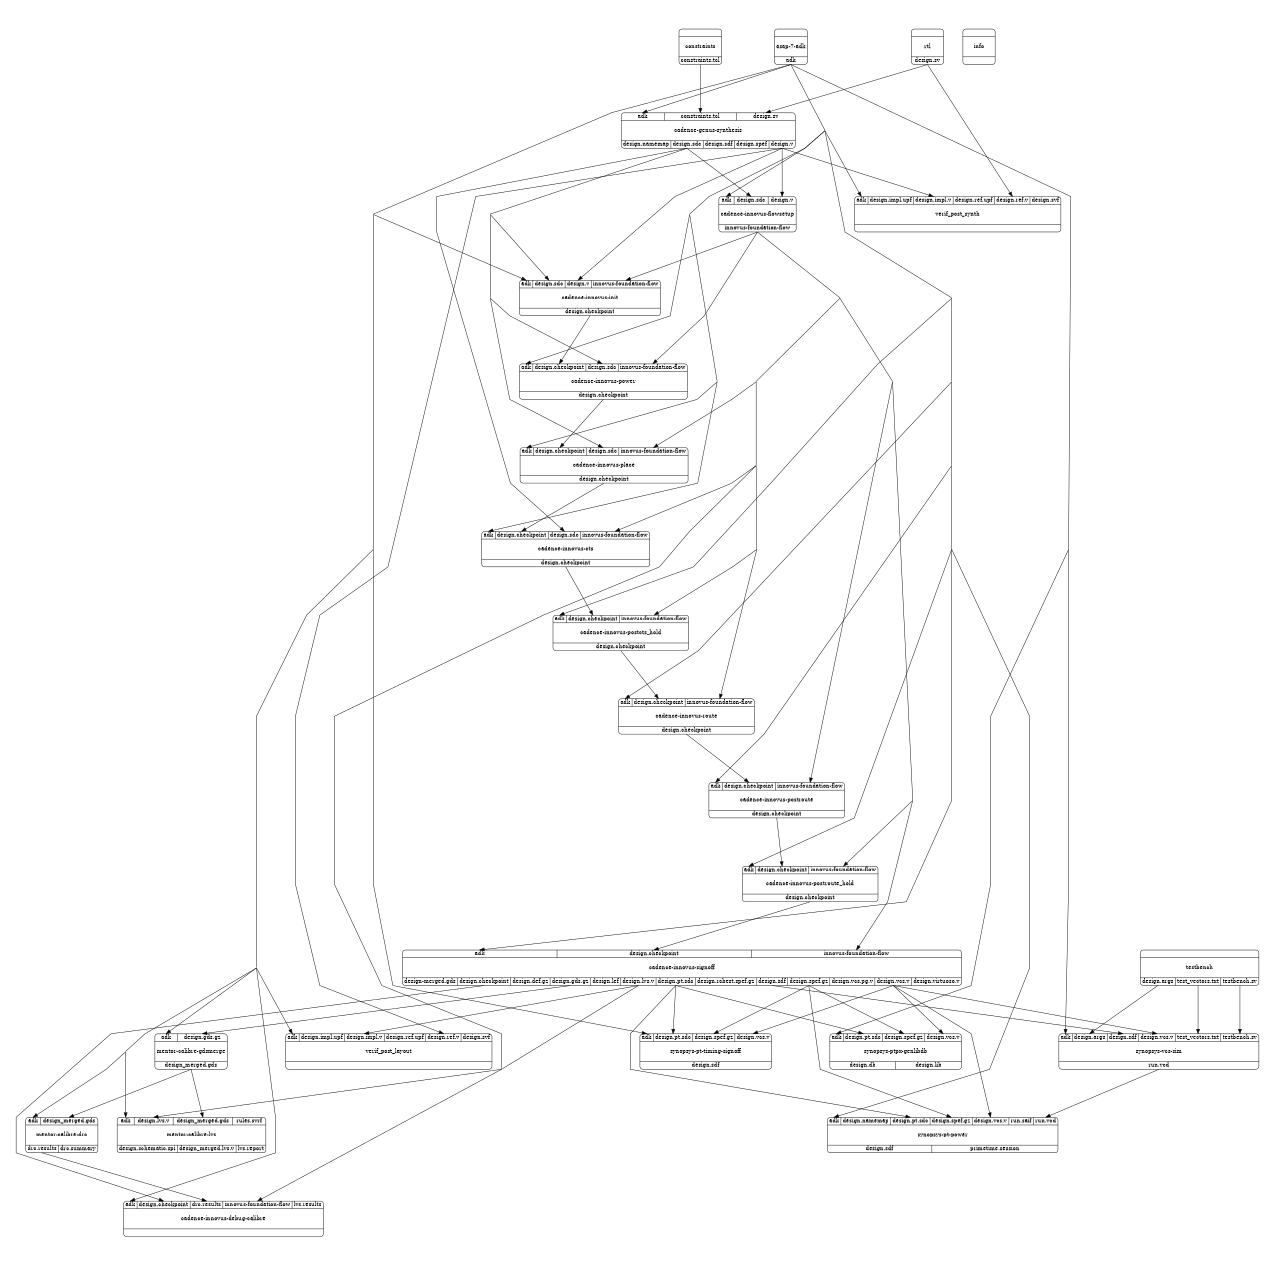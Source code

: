 digraph {
label="";
labelloc="t";
fontsize=60;
size="8.5;11";
ratio="fill";
margin=0;
pad=1;
rankdir="TB";
concentrate=true;
splines=polyline;
center=true;
nodesep=1.2;
ranksep=0.8;
asap_7_adk [ fontsize=24, width=2, penwidth=2, shape=Mrecord, label="{ {  } | \nasap-7-adk\n\n | { <o_adk> adk } }", color=black ];
cadence_genus_synthesis [ fontsize=24, width=2, penwidth=2, shape=Mrecord, label="{ { <i_adk> adk | <i_constraints_tcl> constraints.tcl | <i_design_sv> design.sv } | \ncadence-genus-synthesis\n\n | { <o_design_namemap> design.namemap | <o_design_sdc> design.sdc | <o_design_sdf> design.sdf | <o_design_spef> design.spef | <o_design_v> design.v } }", color=black ];
cadence_innovus_cts [ fontsize=24, width=2, penwidth=2, shape=Mrecord, label="{ { <i_adk> adk | <i_design_checkpoint> design.checkpoint | <i_design_sdc> design.sdc | <i_innovus_foundation_flow> innovus-foundation-flow } | \ncadence-innovus-cts\n\n | { <o_design_checkpoint> design.checkpoint } }", color=black ];
cadence_innovus_debug_calibre [ fontsize=24, width=2, penwidth=2, shape=Mrecord, label="{ { <i_adk> adk | <i_design_checkpoint> design.checkpoint | <i_drc_results> drc.results | <i_innovus_foundation_flow> innovus-foundation-flow | <i_lvs_results> lvs.results } | \ncadence-innovus-debug-calibre\n\n | {  } }", color=black ];
cadence_innovus_flowsetup [ fontsize=24, width=2, penwidth=2, shape=Mrecord, label="{ { <i_adk> adk | <i_design_sdc> design.sdc | <i_design_v> design.v } | \ncadence-innovus-flowsetup\n\n | { <o_innovus_foundation_flow> innovus-foundation-flow } }", color=black ];
cadence_innovus_init [ fontsize=24, width=2, penwidth=2, shape=Mrecord, label="{ { <i_adk> adk | <i_design_sdc> design.sdc | <i_design_v> design.v | <i_innovus_foundation_flow> innovus-foundation-flow } | \ncadence-innovus-init\n\n | { <o_design_checkpoint> design.checkpoint } }", color=black ];
cadence_innovus_place [ fontsize=24, width=2, penwidth=2, shape=Mrecord, label="{ { <i_adk> adk | <i_design_checkpoint> design.checkpoint | <i_design_sdc> design.sdc | <i_innovus_foundation_flow> innovus-foundation-flow } | \ncadence-innovus-place\n\n | { <o_design_checkpoint> design.checkpoint } }", color=black ];
cadence_innovus_postcts_hold [ fontsize=24, width=2, penwidth=2, shape=Mrecord, label="{ { <i_adk> adk | <i_design_checkpoint> design.checkpoint | <i_innovus_foundation_flow> innovus-foundation-flow } | \ncadence-innovus-postcts_hold\n\n | { <o_design_checkpoint> design.checkpoint } }", color=black ];
cadence_innovus_postroute [ fontsize=24, width=2, penwidth=2, shape=Mrecord, label="{ { <i_adk> adk | <i_design_checkpoint> design.checkpoint | <i_innovus_foundation_flow> innovus-foundation-flow } | \ncadence-innovus-postroute\n\n | { <o_design_checkpoint> design.checkpoint } }", color=black ];
cadence_innovus_postroute_hold [ fontsize=24, width=2, penwidth=2, shape=Mrecord, label="{ { <i_adk> adk | <i_design_checkpoint> design.checkpoint | <i_innovus_foundation_flow> innovus-foundation-flow } | \ncadence-innovus-postroute_hold\n\n | { <o_design_checkpoint> design.checkpoint } }", color=black ];
cadence_innovus_power [ fontsize=24, width=2, penwidth=2, shape=Mrecord, label="{ { <i_adk> adk | <i_design_checkpoint> design.checkpoint | <i_design_sdc> design.sdc | <i_innovus_foundation_flow> innovus-foundation-flow } | \ncadence-innovus-power\n\n | { <o_design_checkpoint> design.checkpoint } }", color=black ];
cadence_innovus_route [ fontsize=24, width=2, penwidth=2, shape=Mrecord, label="{ { <i_adk> adk | <i_design_checkpoint> design.checkpoint | <i_innovus_foundation_flow> innovus-foundation-flow } | \ncadence-innovus-route\n\n | { <o_design_checkpoint> design.checkpoint } }", color=black ];
cadence_innovus_signoff [ fontsize=24, width=2, penwidth=2, shape=Mrecord, label="{ { <i_adk> adk | <i_design_checkpoint> design.checkpoint | <i_innovus_foundation_flow> innovus-foundation-flow } | \ncadence-innovus-signoff\n\n | { <o_design_merged_gds> design-merged.gds | <o_design_checkpoint> design.checkpoint | <o_design_def_gz> design.def.gz | <o_design_gds_gz> design.gds.gz | <o_design_lef> design.lef | <o_design_lvs_v> design.lvs.v | <o_design_pt_sdc> design.pt.sdc | <o_design_rcbest_spef_gz> design.rcbest.spef.gz | <o_design_sdf> design.sdf | <o_design_spef_gz> design.spef.gz | <o_design_vcs_pg_v> design.vcs.pg.v | <o_design_vcs_v> design.vcs.v | <o_design_virtuoso_v> design.virtuoso.v } }", color=black ];
constraints [ fontsize=24, width=2, penwidth=2, shape=Mrecord, label="{ {  } | \nconstraints\n\n | { <o_constraints_tcl> constraints.tcl } }", color=black ];
info [ fontsize=24, width=2, penwidth=2, shape=Mrecord, label="{ {  } | \ninfo\n\n | {  } }", color=black ];
mentor_calibre_drc [ fontsize=24, width=2, penwidth=2, shape=Mrecord, label="{ { <i_adk> adk | <i_design_merged_gds> design_merged.gds } | \nmentor-calibre-drc\n\n | { <o_drc_results> drc.results | <o_drc_summary> drc.summary } }", color=black ];
mentor_calibre_gdsmerge [ fontsize=24, width=2, penwidth=2, shape=Mrecord, label="{ { <i_adk> adk | <i_design_gds_gz> design.gds.gz } | \nmentor-calibre-gdsmerge\n\n | { <o_design_merged_gds> design_merged.gds } }", color=black ];
mentor_calibre_lvs [ fontsize=24, width=2, penwidth=2, shape=Mrecord, label="{ { <i_adk> adk | <i_design_lvs_v> design.lvs.v | <i_design_merged_gds> design_merged.gds | <i_rules_svrf> rules.svrf } | \nmentor-calibre-lvs\n\n | { <o_design_schematic_spi> design.schematic.spi | <o_design_merged_lvs_v> design_merged.lvs.v | <o_lvs_report> lvs.report } }", color=black ];
rtl [ fontsize=24, width=2, penwidth=2, shape=Mrecord, label="{ {  } | \nrtl\n\n | { <o_design_sv> design.sv } }", color=black ];
synopsys_pt_power [ fontsize=24, width=2, penwidth=2, shape=Mrecord, label="{ { <i_adk> adk | <i_design_namemap> design.namemap | <i_design_pt_sdc> design.pt.sdc | <i_design_spef_gz> design.spef.gz | <i_design_vcs_v> design.vcs.v | <i_run_saif> run.saif | <i_run_vcd> run.vcd } | \nsynopsys-pt-power\n\n | { <o_design_sdf> design.sdf | <o_primetime_session> primetime.session } }", color=black ];
synopsys_pt_timing_signoff [ fontsize=24, width=2, penwidth=2, shape=Mrecord, label="{ { <i_adk> adk | <i_design_pt_sdc> design.pt.sdc | <i_design_spef_gz> design.spef.gz | <i_design_vcs_v> design.vcs.v } | \nsynopsys-pt-timing-signoff\n\n | { <o_design_sdf> design.sdf } }", color=black ];
synopsys_ptpx_genlibdb [ fontsize=24, width=2, penwidth=2, shape=Mrecord, label="{ { <i_adk> adk | <i_design_pt_sdc> design.pt.sdc | <i_design_spef_gz> design.spef.gz | <i_design_vcs_v> design.vcs.v } | \nsynopsys-ptpx-genlibdb\n\n | { <o_design_db> design.db | <o_design_lib> design.lib } }", color=black ];
synopsys_vcs_sim [ fontsize=24, width=2, penwidth=2, shape=Mrecord, label="{ { <i_adk> adk | <i_design_args> design.args | <i_design_sdf> design.sdf | <i_design_vcs_v> design.vcs.v | <i_test_vectors_txt> test_vectors.txt | <i_testbench_sv> testbench.sv } | \nsynopsys-vcs-sim\n\n | { <o_run_vcd> run.vcd } }", color=black ];
testbench [ fontsize=24, width=2, penwidth=2, shape=Mrecord, label="{ {  } | \ntestbench\n\n | { <o_design_args> design.args | <o_test_vectors_txt> test_vectors.txt | <o_testbench_sv> testbench.sv } }", color=black ];
verif_post_layout [ fontsize=24, width=2, penwidth=2, shape=Mrecord, label="{ { <i_adk> adk | <i_design_impl_upf> design.impl.upf | <i_design_impl_v> design.impl.v | <i_design_ref_upf> design.ref.upf | <i_design_ref_v> design.ref.v | <i_design_svf> design.svf } | \nverif_post_layout\n\n | {  } }", color=black ];
verif_post_synth [ fontsize=24, width=2, penwidth=2, shape=Mrecord, label="{ { <i_adk> adk | <i_design_impl_upf> design.impl.upf | <i_design_impl_v> design.impl.v | <i_design_ref_upf> design.ref.upf | <i_design_ref_v> design.ref.v | <i_design_svf> design.svf } | \nverif_post_synth\n\n | {  } }", color=black ];
asap_7_adk:o_adk:s -> cadence_genus_synthesis:i_adk:n [ arrowsize=2, penwidth=2 ];
constraints:o_constraints_tcl:s -> cadence_genus_synthesis:i_constraints_tcl:n [ arrowsize=2, penwidth=2 ];
rtl:o_design_sv:s -> cadence_genus_synthesis:i_design_sv:n [ arrowsize=2, penwidth=2 ];
asap_7_adk:o_adk:s -> cadence_innovus_cts:i_adk:n [ arrowsize=2, penwidth=2 ];
cadence_innovus_place:o_design_checkpoint:s -> cadence_innovus_cts:i_design_checkpoint:n [ arrowsize=2, penwidth=2 ];
cadence_genus_synthesis:o_design_sdc:s -> cadence_innovus_cts:i_design_sdc:n [ arrowsize=2, penwidth=2 ];
cadence_innovus_flowsetup:o_innovus_foundation_flow:s -> cadence_innovus_cts:i_innovus_foundation_flow:n [ arrowsize=2, penwidth=2 ];
asap_7_adk:o_adk:s -> cadence_innovus_debug_calibre:i_adk:n [ arrowsize=2, penwidth=2 ];
cadence_innovus_signoff:o_design_checkpoint:s -> cadence_innovus_debug_calibre:i_design_checkpoint:n [ arrowsize=2, penwidth=2 ];
mentor_calibre_drc:o_drc_results:s -> cadence_innovus_debug_calibre:i_drc_results:n [ arrowsize=2, penwidth=2 ];
cadence_innovus_flowsetup:o_innovus_foundation_flow:s -> cadence_innovus_debug_calibre:i_innovus_foundation_flow:n [ arrowsize=2, penwidth=2 ];
asap_7_adk:o_adk:s -> cadence_innovus_flowsetup:i_adk:n [ arrowsize=2, penwidth=2 ];
cadence_genus_synthesis:o_design_sdc:s -> cadence_innovus_flowsetup:i_design_sdc:n [ arrowsize=2, penwidth=2 ];
cadence_genus_synthesis:o_design_v:s -> cadence_innovus_flowsetup:i_design_v:n [ arrowsize=2, penwidth=2 ];
asap_7_adk:o_adk:s -> cadence_innovus_init:i_adk:n [ arrowsize=2, penwidth=2 ];
cadence_genus_synthesis:o_design_sdc:s -> cadence_innovus_init:i_design_sdc:n [ arrowsize=2, penwidth=2 ];
cadence_genus_synthesis:o_design_v:s -> cadence_innovus_init:i_design_v:n [ arrowsize=2, penwidth=2 ];
cadence_innovus_flowsetup:o_innovus_foundation_flow:s -> cadence_innovus_init:i_innovus_foundation_flow:n [ arrowsize=2, penwidth=2 ];
asap_7_adk:o_adk:s -> cadence_innovus_place:i_adk:n [ arrowsize=2, penwidth=2 ];
cadence_innovus_power:o_design_checkpoint:s -> cadence_innovus_place:i_design_checkpoint:n [ arrowsize=2, penwidth=2 ];
cadence_genus_synthesis:o_design_sdc:s -> cadence_innovus_place:i_design_sdc:n [ arrowsize=2, penwidth=2 ];
cadence_innovus_flowsetup:o_innovus_foundation_flow:s -> cadence_innovus_place:i_innovus_foundation_flow:n [ arrowsize=2, penwidth=2 ];
asap_7_adk:o_adk:s -> cadence_innovus_postcts_hold:i_adk:n [ arrowsize=2, penwidth=2 ];
cadence_innovus_cts:o_design_checkpoint:s -> cadence_innovus_postcts_hold:i_design_checkpoint:n [ arrowsize=2, penwidth=2 ];
cadence_innovus_flowsetup:o_innovus_foundation_flow:s -> cadence_innovus_postcts_hold:i_innovus_foundation_flow:n [ arrowsize=2, penwidth=2 ];
asap_7_adk:o_adk:s -> cadence_innovus_postroute:i_adk:n [ arrowsize=2, penwidth=2 ];
cadence_innovus_route:o_design_checkpoint:s -> cadence_innovus_postroute:i_design_checkpoint:n [ arrowsize=2, penwidth=2 ];
cadence_innovus_flowsetup:o_innovus_foundation_flow:s -> cadence_innovus_postroute:i_innovus_foundation_flow:n [ arrowsize=2, penwidth=2 ];
asap_7_adk:o_adk:s -> cadence_innovus_postroute_hold:i_adk:n [ arrowsize=2, penwidth=2 ];
cadence_innovus_postroute:o_design_checkpoint:s -> cadence_innovus_postroute_hold:i_design_checkpoint:n [ arrowsize=2, penwidth=2 ];
cadence_innovus_flowsetup:o_innovus_foundation_flow:s -> cadence_innovus_postroute_hold:i_innovus_foundation_flow:n [ arrowsize=2, penwidth=2 ];
asap_7_adk:o_adk:s -> cadence_innovus_power:i_adk:n [ arrowsize=2, penwidth=2 ];
cadence_innovus_init:o_design_checkpoint:s -> cadence_innovus_power:i_design_checkpoint:n [ arrowsize=2, penwidth=2 ];
cadence_genus_synthesis:o_design_sdc:s -> cadence_innovus_power:i_design_sdc:n [ arrowsize=2, penwidth=2 ];
cadence_innovus_flowsetup:o_innovus_foundation_flow:s -> cadence_innovus_power:i_innovus_foundation_flow:n [ arrowsize=2, penwidth=2 ];
asap_7_adk:o_adk:s -> cadence_innovus_route:i_adk:n [ arrowsize=2, penwidth=2 ];
cadence_innovus_postcts_hold:o_design_checkpoint:s -> cadence_innovus_route:i_design_checkpoint:n [ arrowsize=2, penwidth=2 ];
cadence_innovus_flowsetup:o_innovus_foundation_flow:s -> cadence_innovus_route:i_innovus_foundation_flow:n [ arrowsize=2, penwidth=2 ];
asap_7_adk:o_adk:s -> cadence_innovus_signoff:i_adk:n [ arrowsize=2, penwidth=2 ];
cadence_innovus_postroute_hold:o_design_checkpoint:s -> cadence_innovus_signoff:i_design_checkpoint:n [ arrowsize=2, penwidth=2 ];
cadence_innovus_flowsetup:o_innovus_foundation_flow:s -> cadence_innovus_signoff:i_innovus_foundation_flow:n [ arrowsize=2, penwidth=2 ];
asap_7_adk:o_adk:s -> mentor_calibre_drc:i_adk:n [ arrowsize=2, penwidth=2 ];
mentor_calibre_gdsmerge:o_design_merged_gds:s -> mentor_calibre_drc:i_design_merged_gds:n [ arrowsize=2, penwidth=2 ];
asap_7_adk:o_adk:s -> mentor_calibre_gdsmerge:i_adk:n [ arrowsize=2, penwidth=2 ];
cadence_innovus_signoff:o_design_gds_gz:s -> mentor_calibre_gdsmerge:i_design_gds_gz:n [ arrowsize=2, penwidth=2 ];
asap_7_adk:o_adk:s -> mentor_calibre_lvs:i_adk:n [ arrowsize=2, penwidth=2 ];
cadence_innovus_signoff:o_design_lvs_v:s -> mentor_calibre_lvs:i_design_lvs_v:n [ arrowsize=2, penwidth=2 ];
mentor_calibre_gdsmerge:o_design_merged_gds:s -> mentor_calibre_lvs:i_design_merged_gds:n [ arrowsize=2, penwidth=2 ];
asap_7_adk:o_adk:s -> synopsys_pt_power:i_adk:n [ arrowsize=2, penwidth=2 ];
cadence_innovus_signoff:o_design_pt_sdc:s -> synopsys_pt_power:i_design_pt_sdc:n [ arrowsize=2, penwidth=2 ];
cadence_innovus_signoff:o_design_spef_gz:s -> synopsys_pt_power:i_design_spef_gz:n [ arrowsize=2, penwidth=2 ];
cadence_innovus_signoff:o_design_vcs_v:s -> synopsys_pt_power:i_design_vcs_v:n [ arrowsize=2, penwidth=2 ];
synopsys_vcs_sim:o_run_vcd:s -> synopsys_pt_power:i_run_vcd:n [ arrowsize=2, penwidth=2 ];
asap_7_adk:o_adk:s -> synopsys_pt_timing_signoff:i_adk:n [ arrowsize=2, penwidth=2 ];
cadence_innovus_signoff:o_design_pt_sdc:s -> synopsys_pt_timing_signoff:i_design_pt_sdc:n [ arrowsize=2, penwidth=2 ];
cadence_innovus_signoff:o_design_spef_gz:s -> synopsys_pt_timing_signoff:i_design_spef_gz:n [ arrowsize=2, penwidth=2 ];
cadence_innovus_signoff:o_design_vcs_v:s -> synopsys_pt_timing_signoff:i_design_vcs_v:n [ arrowsize=2, penwidth=2 ];
asap_7_adk:o_adk:s -> synopsys_ptpx_genlibdb:i_adk:n [ arrowsize=2, penwidth=2 ];
cadence_innovus_signoff:o_design_pt_sdc:s -> synopsys_ptpx_genlibdb:i_design_pt_sdc:n [ arrowsize=2, penwidth=2 ];
cadence_innovus_signoff:o_design_spef_gz:s -> synopsys_ptpx_genlibdb:i_design_spef_gz:n [ arrowsize=2, penwidth=2 ];
cadence_innovus_signoff:o_design_vcs_v:s -> synopsys_ptpx_genlibdb:i_design_vcs_v:n [ arrowsize=2, penwidth=2 ];
asap_7_adk:o_adk:s -> synopsys_vcs_sim:i_adk:n [ arrowsize=2, penwidth=2 ];
testbench:o_design_args:s -> synopsys_vcs_sim:i_design_args:n [ arrowsize=2, penwidth=2 ];
cadence_innovus_signoff:o_design_sdf:s -> synopsys_vcs_sim:i_design_sdf:n [ arrowsize=2, penwidth=2 ];
cadence_innovus_signoff:o_design_vcs_v:s -> synopsys_vcs_sim:i_design_vcs_v:n [ arrowsize=2, penwidth=2 ];
testbench:o_test_vectors_txt:s -> synopsys_vcs_sim:i_test_vectors_txt:n [ arrowsize=2, penwidth=2 ];
testbench:o_testbench_sv:s -> synopsys_vcs_sim:i_testbench_sv:n [ arrowsize=2, penwidth=2 ];
asap_7_adk:o_adk:s -> verif_post_layout:i_adk:n [ arrowsize=2, penwidth=2 ];
cadence_innovus_signoff:o_design_lvs_v:s -> verif_post_layout:i_design_impl_v:n [ arrowsize=2, penwidth=2 ];
cadence_genus_synthesis:o_design_v:s -> verif_post_layout:i_design_ref_v:n [ arrowsize=2, penwidth=2 ];
asap_7_adk:o_adk:s -> verif_post_synth:i_adk:n [ arrowsize=2, penwidth=2 ];
cadence_genus_synthesis:o_design_v:s -> verif_post_synth:i_design_impl_v:n [ arrowsize=2, penwidth=2 ];
rtl:o_design_sv:s -> verif_post_synth:i_design_ref_v:n [ arrowsize=2, penwidth=2 ];
}